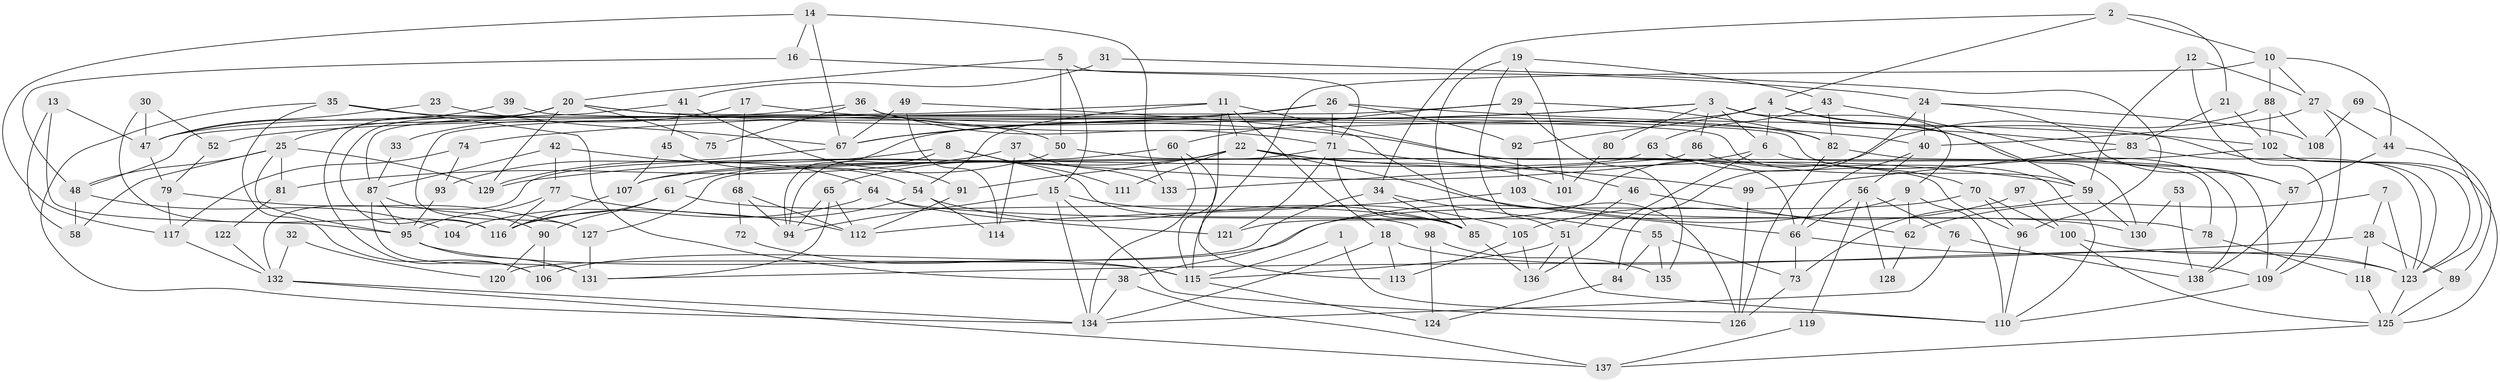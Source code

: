 // Generated by graph-tools (version 1.1) at 2025/50/03/09/25 04:50:56]
// undirected, 138 vertices, 276 edges
graph export_dot {
graph [start="1"]
  node [color=gray90,style=filled];
  1;
  2;
  3;
  4;
  5;
  6;
  7;
  8;
  9;
  10;
  11;
  12;
  13;
  14;
  15;
  16;
  17;
  18;
  19;
  20;
  21;
  22;
  23;
  24;
  25;
  26;
  27;
  28;
  29;
  30;
  31;
  32;
  33;
  34;
  35;
  36;
  37;
  38;
  39;
  40;
  41;
  42;
  43;
  44;
  45;
  46;
  47;
  48;
  49;
  50;
  51;
  52;
  53;
  54;
  55;
  56;
  57;
  58;
  59;
  60;
  61;
  62;
  63;
  64;
  65;
  66;
  67;
  68;
  69;
  70;
  71;
  72;
  73;
  74;
  75;
  76;
  77;
  78;
  79;
  80;
  81;
  82;
  83;
  84;
  85;
  86;
  87;
  88;
  89;
  90;
  91;
  92;
  93;
  94;
  95;
  96;
  97;
  98;
  99;
  100;
  101;
  102;
  103;
  104;
  105;
  106;
  107;
  108;
  109;
  110;
  111;
  112;
  113;
  114;
  115;
  116;
  117;
  118;
  119;
  120;
  121;
  122;
  123;
  124;
  125;
  126;
  127;
  128;
  129;
  130;
  131;
  132;
  133;
  134;
  135;
  136;
  137;
  138;
  1 -- 110;
  1 -- 115;
  2 -- 10;
  2 -- 4;
  2 -- 21;
  2 -- 34;
  3 -- 83;
  3 -- 6;
  3 -- 9;
  3 -- 67;
  3 -- 74;
  3 -- 80;
  3 -- 86;
  3 -- 130;
  4 -- 94;
  4 -- 59;
  4 -- 6;
  4 -- 92;
  4 -- 123;
  5 -- 20;
  5 -- 71;
  5 -- 15;
  5 -- 50;
  6 -- 136;
  6 -- 78;
  6 -- 129;
  7 -- 123;
  7 -- 28;
  7 -- 62;
  8 -- 94;
  8 -- 129;
  8 -- 98;
  8 -- 111;
  9 -- 62;
  9 -- 38;
  9 -- 110;
  10 -- 27;
  10 -- 115;
  10 -- 44;
  10 -- 88;
  11 -- 115;
  11 -- 18;
  11 -- 22;
  11 -- 46;
  11 -- 48;
  11 -- 54;
  12 -- 27;
  12 -- 59;
  12 -- 109;
  13 -- 58;
  13 -- 95;
  13 -- 47;
  14 -- 67;
  14 -- 117;
  14 -- 16;
  14 -- 133;
  15 -- 126;
  15 -- 94;
  15 -- 105;
  15 -- 134;
  16 -- 48;
  16 -- 24;
  17 -- 68;
  17 -- 66;
  17 -- 33;
  18 -- 123;
  18 -- 134;
  18 -- 113;
  19 -- 43;
  19 -- 85;
  19 -- 51;
  19 -- 101;
  20 -- 129;
  20 -- 106;
  20 -- 25;
  20 -- 40;
  20 -- 75;
  20 -- 116;
  20 -- 138;
  21 -- 102;
  21 -- 83;
  22 -- 66;
  22 -- 59;
  22 -- 65;
  22 -- 91;
  22 -- 101;
  22 -- 111;
  23 -- 47;
  23 -- 67;
  24 -- 40;
  24 -- 57;
  24 -- 84;
  24 -- 108;
  25 -- 95;
  25 -- 48;
  25 -- 58;
  25 -- 81;
  25 -- 129;
  26 -- 67;
  26 -- 92;
  26 -- 52;
  26 -- 71;
  26 -- 102;
  27 -- 109;
  27 -- 40;
  27 -- 44;
  28 -- 118;
  28 -- 89;
  28 -- 131;
  29 -- 82;
  29 -- 127;
  29 -- 60;
  29 -- 135;
  30 -- 116;
  30 -- 47;
  30 -- 52;
  31 -- 96;
  31 -- 41;
  32 -- 120;
  32 -- 132;
  33 -- 87;
  34 -- 85;
  34 -- 55;
  34 -- 120;
  35 -- 38;
  35 -- 50;
  35 -- 106;
  35 -- 134;
  36 -- 82;
  36 -- 47;
  36 -- 71;
  36 -- 75;
  37 -- 114;
  37 -- 133;
  37 -- 81;
  38 -- 134;
  38 -- 137;
  39 -- 47;
  39 -- 59;
  40 -- 66;
  40 -- 56;
  41 -- 87;
  41 -- 45;
  41 -- 91;
  42 -- 87;
  42 -- 77;
  42 -- 64;
  43 -- 82;
  43 -- 57;
  43 -- 63;
  44 -- 57;
  44 -- 89;
  45 -- 107;
  45 -- 54;
  46 -- 51;
  46 -- 62;
  47 -- 79;
  48 -- 58;
  48 -- 104;
  49 -- 126;
  49 -- 67;
  49 -- 114;
  50 -- 61;
  50 -- 96;
  51 -- 136;
  51 -- 110;
  51 -- 115;
  52 -- 79;
  53 -- 130;
  53 -- 138;
  54 -- 116;
  54 -- 85;
  54 -- 114;
  55 -- 84;
  55 -- 73;
  55 -- 135;
  56 -- 76;
  56 -- 66;
  56 -- 119;
  56 -- 128;
  57 -- 138;
  59 -- 73;
  59 -- 130;
  60 -- 134;
  60 -- 107;
  60 -- 113;
  61 -- 85;
  61 -- 116;
  61 -- 90;
  62 -- 128;
  63 -- 132;
  63 -- 70;
  64 -- 121;
  64 -- 78;
  64 -- 104;
  65 -- 112;
  65 -- 94;
  65 -- 131;
  66 -- 109;
  66 -- 73;
  67 -- 93;
  68 -- 112;
  68 -- 94;
  68 -- 72;
  69 -- 108;
  69 -- 123;
  70 -- 96;
  70 -- 100;
  70 -- 106;
  71 -- 85;
  71 -- 99;
  71 -- 121;
  71 -- 127;
  72 -- 115;
  73 -- 126;
  74 -- 117;
  74 -- 93;
  76 -- 134;
  76 -- 138;
  77 -- 95;
  77 -- 116;
  77 -- 112;
  78 -- 118;
  79 -- 127;
  79 -- 117;
  80 -- 101;
  81 -- 122;
  82 -- 109;
  82 -- 126;
  83 -- 123;
  83 -- 99;
  84 -- 124;
  85 -- 136;
  86 -- 110;
  86 -- 133;
  87 -- 90;
  87 -- 131;
  87 -- 95;
  88 -- 102;
  88 -- 108;
  88 -- 121;
  89 -- 125;
  90 -- 106;
  90 -- 120;
  91 -- 112;
  92 -- 103;
  93 -- 95;
  95 -- 131;
  95 -- 115;
  96 -- 110;
  97 -- 105;
  97 -- 100;
  98 -- 135;
  98 -- 124;
  99 -- 126;
  100 -- 123;
  100 -- 125;
  102 -- 125;
  102 -- 107;
  102 -- 123;
  103 -- 112;
  103 -- 130;
  105 -- 113;
  105 -- 136;
  107 -- 116;
  109 -- 110;
  115 -- 124;
  117 -- 132;
  118 -- 125;
  119 -- 137;
  122 -- 132;
  123 -- 125;
  125 -- 137;
  127 -- 131;
  132 -- 134;
  132 -- 137;
}
